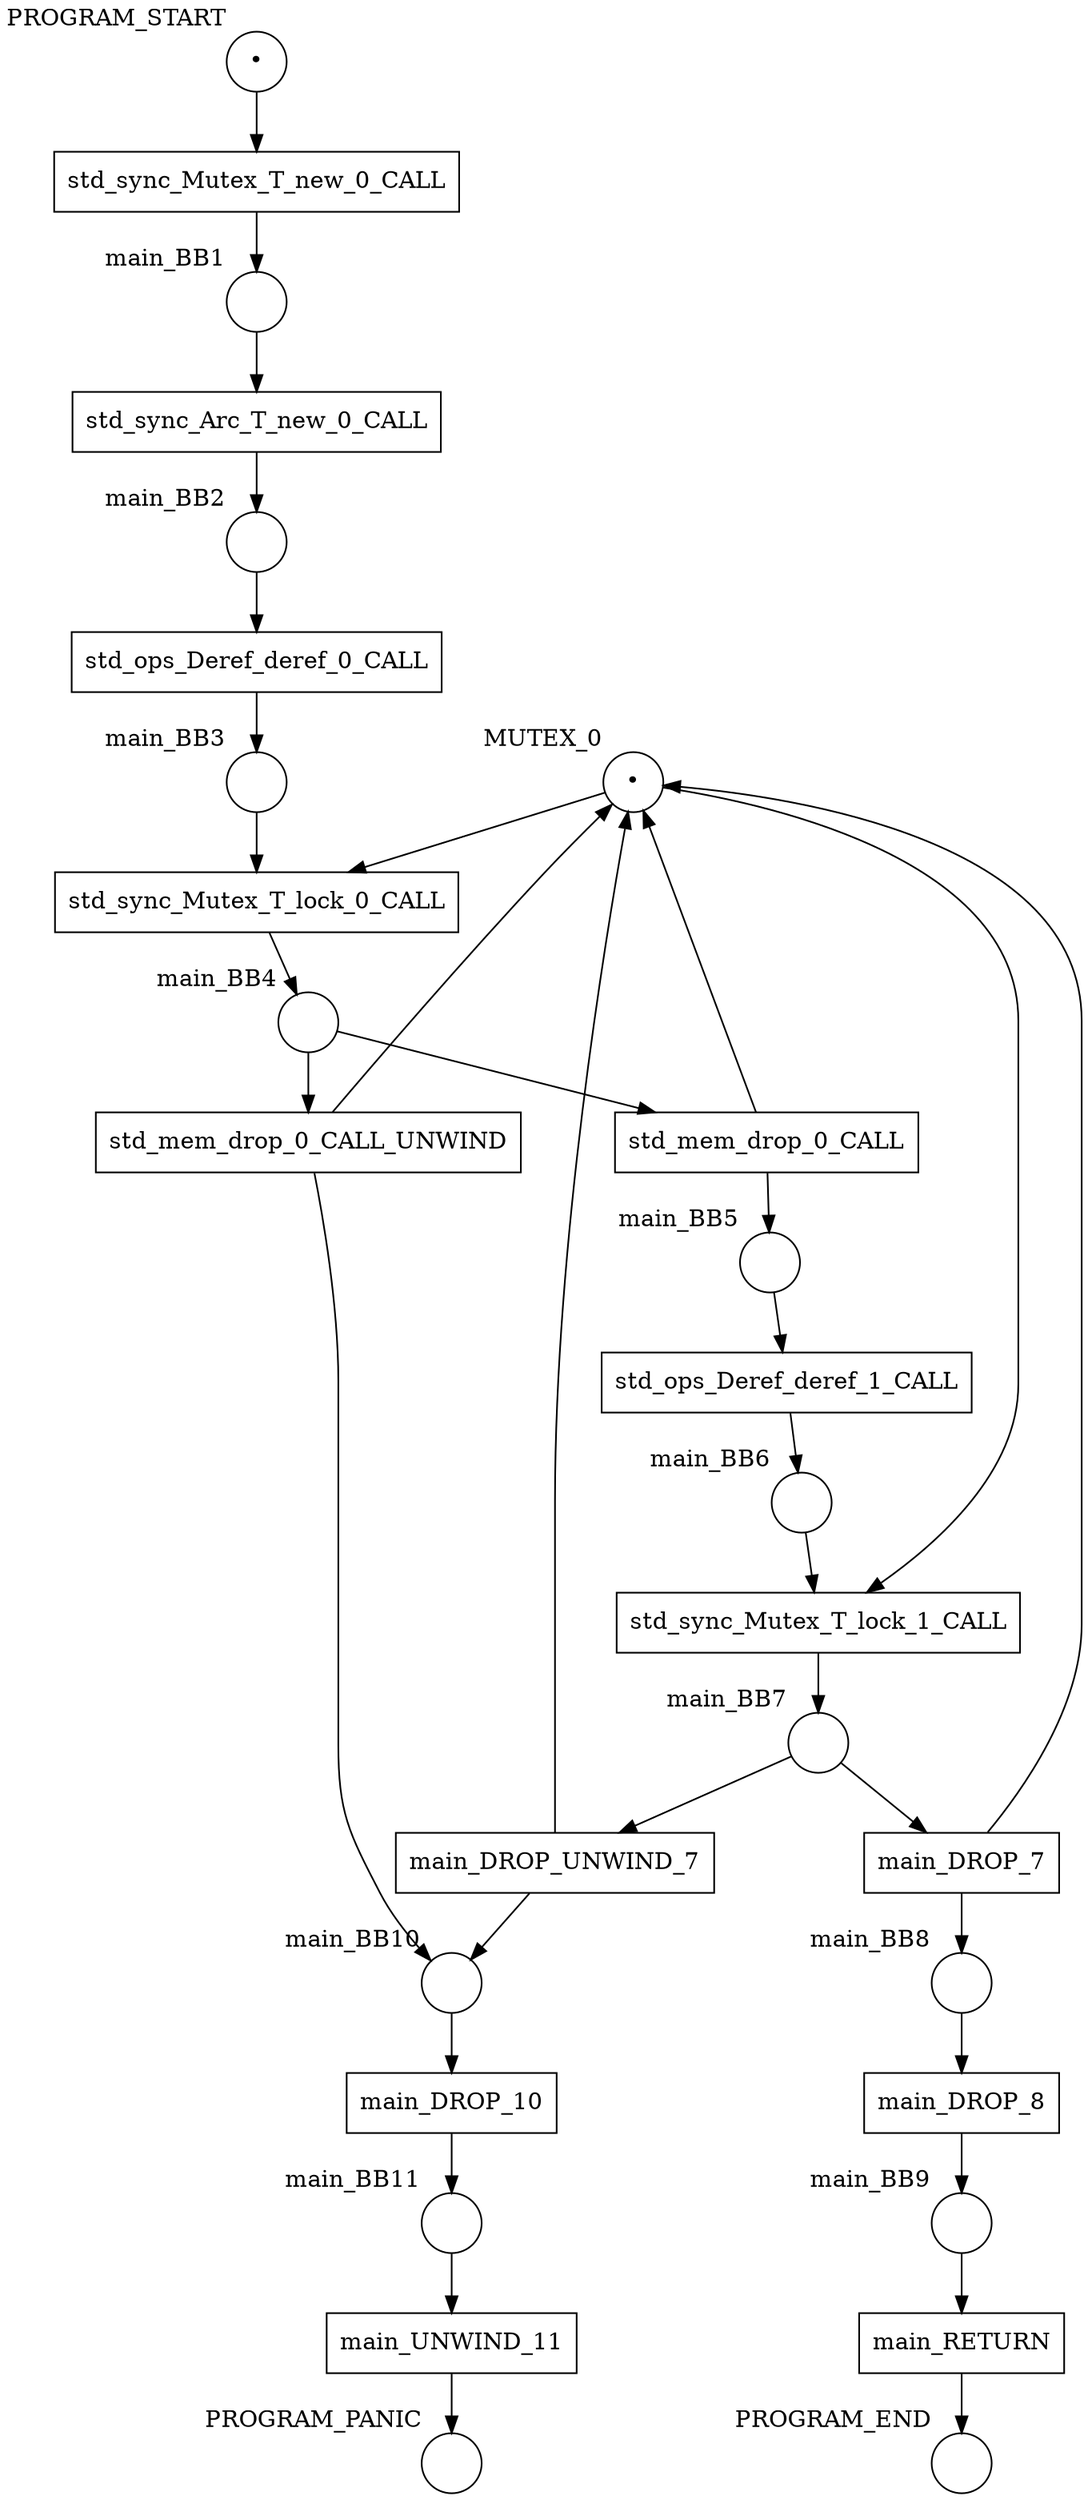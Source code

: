 digraph petrinet {
    MUTEX_0 [shape="circle" xlabel="MUTEX_0" label="•"];
    PROGRAM_END [shape="circle" xlabel="PROGRAM_END" label=""];
    PROGRAM_PANIC [shape="circle" xlabel="PROGRAM_PANIC" label=""];
    PROGRAM_START [shape="circle" xlabel="PROGRAM_START" label="•"];
    main_BB1 [shape="circle" xlabel="main_BB1" label=""];
    main_BB10 [shape="circle" xlabel="main_BB10" label=""];
    main_BB11 [shape="circle" xlabel="main_BB11" label=""];
    main_BB2 [shape="circle" xlabel="main_BB2" label=""];
    main_BB3 [shape="circle" xlabel="main_BB3" label=""];
    main_BB4 [shape="circle" xlabel="main_BB4" label=""];
    main_BB5 [shape="circle" xlabel="main_BB5" label=""];
    main_BB6 [shape="circle" xlabel="main_BB6" label=""];
    main_BB7 [shape="circle" xlabel="main_BB7" label=""];
    main_BB8 [shape="circle" xlabel="main_BB8" label=""];
    main_BB9 [shape="circle" xlabel="main_BB9" label=""];
    main_DROP_10 [shape="box" xlabel="" label="main_DROP_10"];
    main_DROP_7 [shape="box" xlabel="" label="main_DROP_7"];
    main_DROP_8 [shape="box" xlabel="" label="main_DROP_8"];
    main_DROP_UNWIND_7 [shape="box" xlabel="" label="main_DROP_UNWIND_7"];
    main_RETURN [shape="box" xlabel="" label="main_RETURN"];
    main_UNWIND_11 [shape="box" xlabel="" label="main_UNWIND_11"];
    std_mem_drop_0_CALL [shape="box" xlabel="" label="std_mem_drop_0_CALL"];
    std_mem_drop_0_CALL_UNWIND [shape="box" xlabel="" label="std_mem_drop_0_CALL_UNWIND"];
    std_ops_Deref_deref_0_CALL [shape="box" xlabel="" label="std_ops_Deref_deref_0_CALL"];
    std_ops_Deref_deref_1_CALL [shape="box" xlabel="" label="std_ops_Deref_deref_1_CALL"];
    std_sync_Arc_T_new_0_CALL [shape="box" xlabel="" label="std_sync_Arc_T_new_0_CALL"];
    std_sync_Mutex_T_lock_0_CALL [shape="box" xlabel="" label="std_sync_Mutex_T_lock_0_CALL"];
    std_sync_Mutex_T_lock_1_CALL [shape="box" xlabel="" label="std_sync_Mutex_T_lock_1_CALL"];
    std_sync_Mutex_T_new_0_CALL [shape="box" xlabel="" label="std_sync_Mutex_T_new_0_CALL"];
    MUTEX_0 -> std_sync_Mutex_T_lock_0_CALL;
    MUTEX_0 -> std_sync_Mutex_T_lock_1_CALL;
    PROGRAM_START -> std_sync_Mutex_T_new_0_CALL;
    main_BB1 -> std_sync_Arc_T_new_0_CALL;
    main_BB10 -> main_DROP_10;
    main_BB11 -> main_UNWIND_11;
    main_BB2 -> std_ops_Deref_deref_0_CALL;
    main_BB3 -> std_sync_Mutex_T_lock_0_CALL;
    main_BB4 -> std_mem_drop_0_CALL;
    main_BB4 -> std_mem_drop_0_CALL_UNWIND;
    main_BB5 -> std_ops_Deref_deref_1_CALL;
    main_BB6 -> std_sync_Mutex_T_lock_1_CALL;
    main_BB7 -> main_DROP_7;
    main_BB7 -> main_DROP_UNWIND_7;
    main_BB8 -> main_DROP_8;
    main_BB9 -> main_RETURN;
    main_DROP_10 -> main_BB11;
    main_DROP_7 -> MUTEX_0;
    main_DROP_7 -> main_BB8;
    main_DROP_8 -> main_BB9;
    main_DROP_UNWIND_7 -> MUTEX_0;
    main_DROP_UNWIND_7 -> main_BB10;
    main_RETURN -> PROGRAM_END;
    main_UNWIND_11 -> PROGRAM_PANIC;
    std_mem_drop_0_CALL -> MUTEX_0;
    std_mem_drop_0_CALL -> main_BB5;
    std_mem_drop_0_CALL_UNWIND -> MUTEX_0;
    std_mem_drop_0_CALL_UNWIND -> main_BB10;
    std_ops_Deref_deref_0_CALL -> main_BB3;
    std_ops_Deref_deref_1_CALL -> main_BB6;
    std_sync_Arc_T_new_0_CALL -> main_BB2;
    std_sync_Mutex_T_lock_0_CALL -> main_BB4;
    std_sync_Mutex_T_lock_1_CALL -> main_BB7;
    std_sync_Mutex_T_new_0_CALL -> main_BB1;
}

